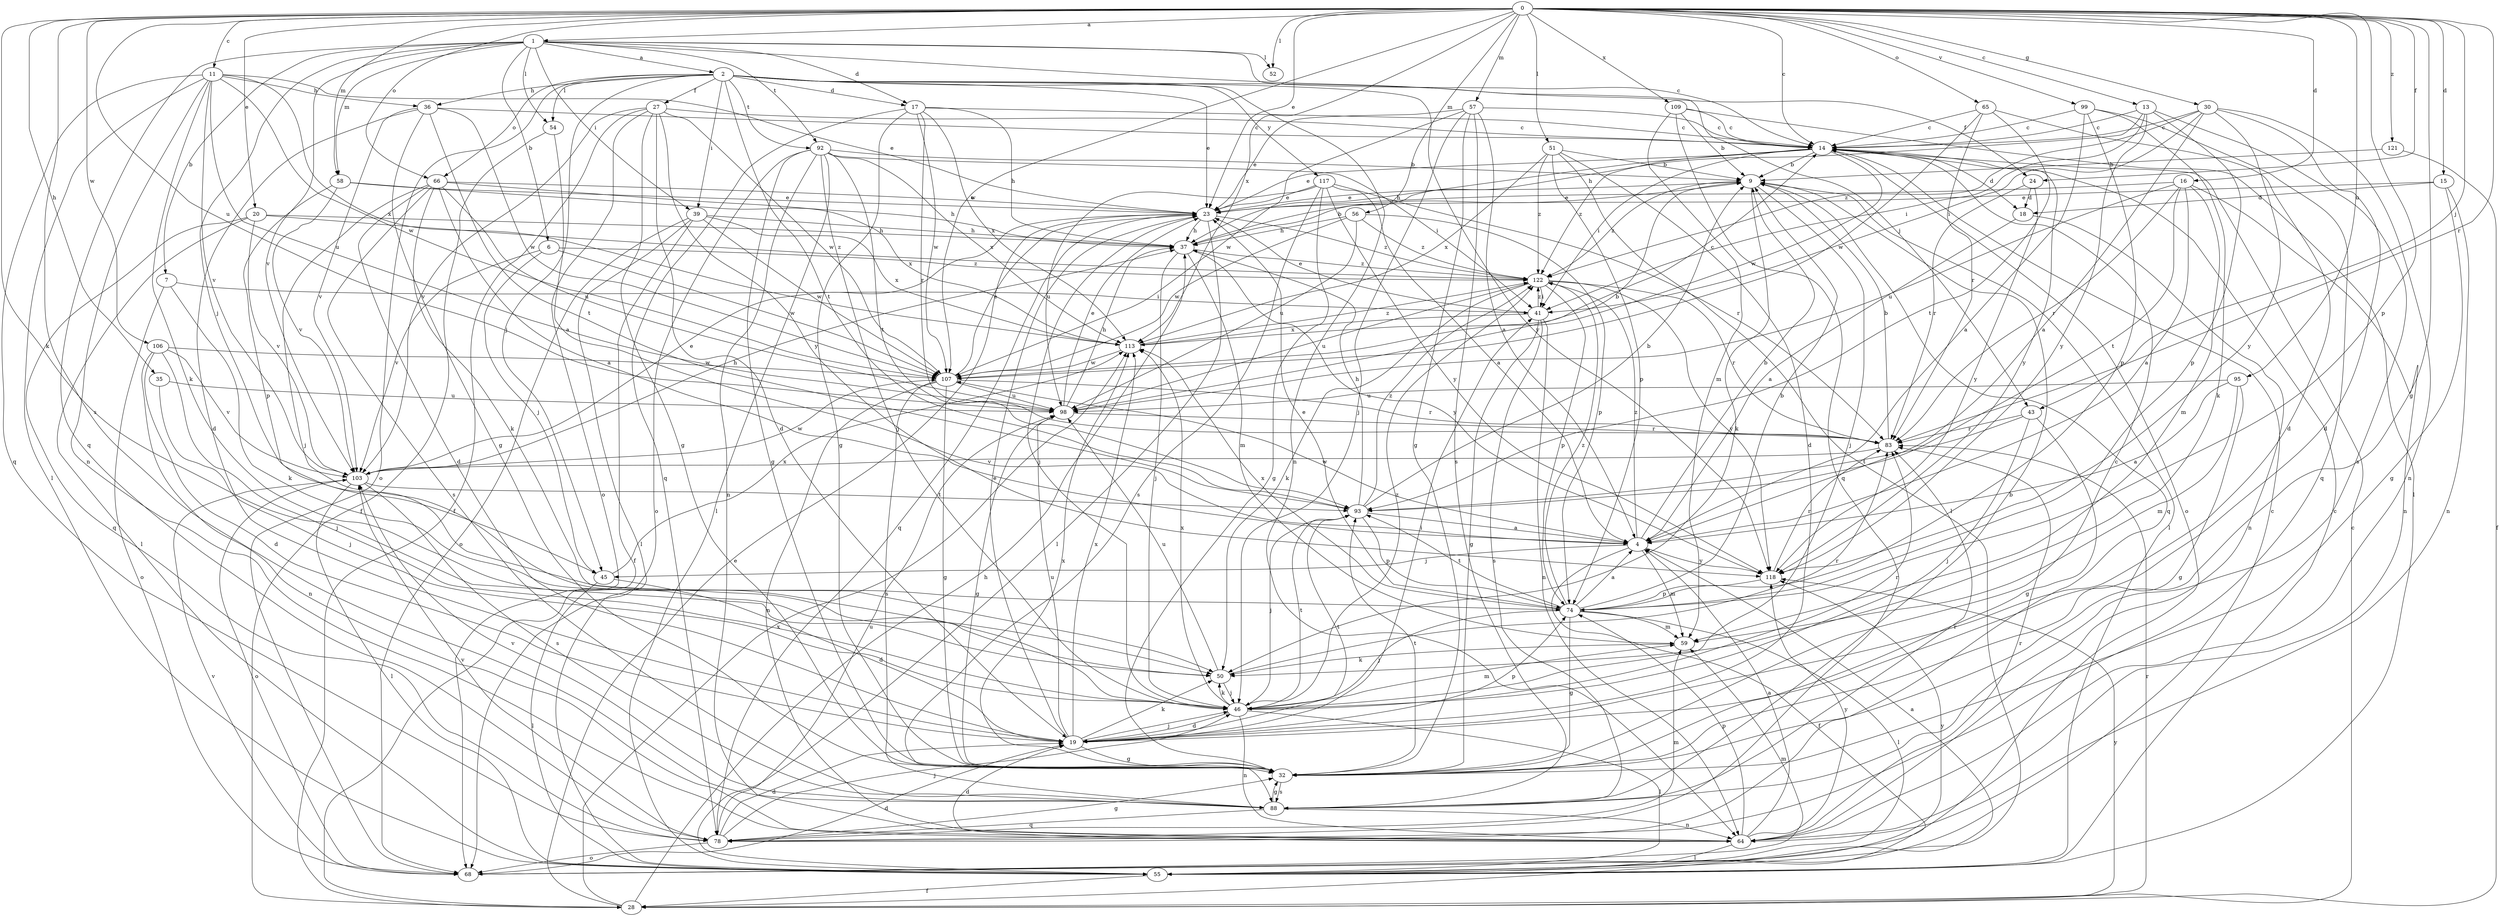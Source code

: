 strict digraph  {
0;
1;
2;
4;
6;
7;
9;
11;
13;
14;
15;
16;
17;
18;
19;
20;
23;
24;
27;
28;
30;
32;
35;
36;
37;
39;
41;
43;
45;
46;
50;
51;
52;
54;
55;
56;
57;
58;
59;
64;
65;
66;
68;
74;
78;
83;
88;
92;
93;
95;
98;
99;
103;
106;
107;
109;
113;
117;
118;
121;
122;
0 -> 1  [label=a];
0 -> 11  [label=c];
0 -> 13  [label=c];
0 -> 14  [label=c];
0 -> 15  [label=d];
0 -> 16  [label=d];
0 -> 20  [label=e];
0 -> 23  [label=e];
0 -> 24  [label=f];
0 -> 30  [label=g];
0 -> 32  [label=g];
0 -> 35  [label=h];
0 -> 43  [label=j];
0 -> 50  [label=k];
0 -> 51  [label=l];
0 -> 52  [label=l];
0 -> 56  [label=m];
0 -> 57  [label=m];
0 -> 58  [label=m];
0 -> 65  [label=o];
0 -> 66  [label=o];
0 -> 74  [label=p];
0 -> 83  [label=r];
0 -> 88  [label=s];
0 -> 95  [label=u];
0 -> 98  [label=u];
0 -> 99  [label=v];
0 -> 106  [label=w];
0 -> 107  [label=w];
0 -> 109  [label=x];
0 -> 113  [label=x];
0 -> 121  [label=z];
1 -> 2  [label=a];
1 -> 6  [label=b];
1 -> 7  [label=b];
1 -> 14  [label=c];
1 -> 17  [label=d];
1 -> 39  [label=i];
1 -> 43  [label=j];
1 -> 45  [label=j];
1 -> 52  [label=l];
1 -> 54  [label=l];
1 -> 58  [label=m];
1 -> 78  [label=q];
1 -> 92  [label=t];
1 -> 103  [label=v];
2 -> 17  [label=d];
2 -> 23  [label=e];
2 -> 24  [label=f];
2 -> 27  [label=f];
2 -> 36  [label=h];
2 -> 39  [label=i];
2 -> 45  [label=j];
2 -> 54  [label=l];
2 -> 64  [label=n];
2 -> 66  [label=o];
2 -> 68  [label=o];
2 -> 92  [label=t];
2 -> 93  [label=t];
2 -> 117  [label=y];
2 -> 118  [label=y];
4 -> 9  [label=b];
4 -> 28  [label=f];
4 -> 45  [label=j];
4 -> 59  [label=m];
4 -> 107  [label=w];
4 -> 118  [label=y];
4 -> 122  [label=z];
6 -> 45  [label=j];
6 -> 103  [label=v];
6 -> 107  [label=w];
6 -> 122  [label=z];
7 -> 41  [label=i];
7 -> 50  [label=k];
7 -> 68  [label=o];
9 -> 23  [label=e];
9 -> 46  [label=j];
9 -> 50  [label=k];
9 -> 55  [label=l];
9 -> 78  [label=q];
9 -> 122  [label=z];
11 -> 23  [label=e];
11 -> 36  [label=h];
11 -> 50  [label=k];
11 -> 55  [label=l];
11 -> 64  [label=n];
11 -> 78  [label=q];
11 -> 98  [label=u];
11 -> 103  [label=v];
11 -> 107  [label=w];
11 -> 113  [label=x];
13 -> 14  [label=c];
13 -> 37  [label=h];
13 -> 41  [label=i];
13 -> 74  [label=p];
13 -> 88  [label=s];
13 -> 118  [label=y];
14 -> 9  [label=b];
14 -> 18  [label=d];
14 -> 23  [label=e];
14 -> 37  [label=h];
14 -> 41  [label=i];
14 -> 68  [label=o];
14 -> 107  [label=w];
14 -> 118  [label=y];
14 -> 122  [label=z];
15 -> 18  [label=d];
15 -> 23  [label=e];
15 -> 32  [label=g];
15 -> 64  [label=n];
16 -> 4  [label=a];
16 -> 23  [label=e];
16 -> 59  [label=m];
16 -> 64  [label=n];
16 -> 83  [label=r];
16 -> 93  [label=t];
16 -> 98  [label=u];
17 -> 14  [label=c];
17 -> 32  [label=g];
17 -> 37  [label=h];
17 -> 78  [label=q];
17 -> 83  [label=r];
17 -> 107  [label=w];
17 -> 113  [label=x];
18 -> 4  [label=a];
18 -> 64  [label=n];
19 -> 23  [label=e];
19 -> 32  [label=g];
19 -> 41  [label=i];
19 -> 46  [label=j];
19 -> 50  [label=k];
19 -> 74  [label=p];
19 -> 93  [label=t];
19 -> 98  [label=u];
19 -> 113  [label=x];
20 -> 37  [label=h];
20 -> 55  [label=l];
20 -> 78  [label=q];
20 -> 103  [label=v];
20 -> 122  [label=z];
23 -> 37  [label=h];
23 -> 46  [label=j];
23 -> 55  [label=l];
23 -> 78  [label=q];
23 -> 122  [label=z];
24 -> 18  [label=d];
24 -> 83  [label=r];
24 -> 118  [label=y];
27 -> 14  [label=c];
27 -> 19  [label=d];
27 -> 28  [label=f];
27 -> 32  [label=g];
27 -> 68  [label=o];
27 -> 103  [label=v];
27 -> 107  [label=w];
27 -> 118  [label=y];
28 -> 14  [label=c];
28 -> 23  [label=e];
28 -> 37  [label=h];
28 -> 83  [label=r];
28 -> 113  [label=x];
28 -> 118  [label=y];
30 -> 4  [label=a];
30 -> 14  [label=c];
30 -> 19  [label=d];
30 -> 41  [label=i];
30 -> 64  [label=n];
30 -> 118  [label=y];
30 -> 122  [label=z];
32 -> 14  [label=c];
32 -> 88  [label=s];
32 -> 93  [label=t];
32 -> 113  [label=x];
35 -> 46  [label=j];
35 -> 98  [label=u];
36 -> 14  [label=c];
36 -> 19  [label=d];
36 -> 32  [label=g];
36 -> 93  [label=t];
36 -> 103  [label=v];
36 -> 107  [label=w];
37 -> 9  [label=b];
37 -> 46  [label=j];
37 -> 59  [label=m];
37 -> 118  [label=y];
37 -> 122  [label=z];
39 -> 28  [label=f];
39 -> 37  [label=h];
39 -> 55  [label=l];
39 -> 68  [label=o];
39 -> 107  [label=w];
39 -> 113  [label=x];
41 -> 23  [label=e];
41 -> 32  [label=g];
41 -> 64  [label=n];
41 -> 88  [label=s];
41 -> 113  [label=x];
41 -> 122  [label=z];
43 -> 32  [label=g];
43 -> 46  [label=j];
43 -> 83  [label=r];
43 -> 93  [label=t];
45 -> 19  [label=d];
45 -> 55  [label=l];
45 -> 113  [label=x];
46 -> 19  [label=d];
46 -> 50  [label=k];
46 -> 55  [label=l];
46 -> 59  [label=m];
46 -> 64  [label=n];
46 -> 83  [label=r];
46 -> 93  [label=t];
46 -> 113  [label=x];
46 -> 122  [label=z];
50 -> 46  [label=j];
50 -> 83  [label=r];
50 -> 98  [label=u];
51 -> 9  [label=b];
51 -> 19  [label=d];
51 -> 55  [label=l];
51 -> 74  [label=p];
51 -> 113  [label=x];
51 -> 122  [label=z];
54 -> 4  [label=a];
54 -> 28  [label=f];
55 -> 4  [label=a];
55 -> 14  [label=c];
55 -> 28  [label=f];
56 -> 37  [label=h];
56 -> 74  [label=p];
56 -> 98  [label=u];
56 -> 107  [label=w];
56 -> 122  [label=z];
57 -> 4  [label=a];
57 -> 14  [label=c];
57 -> 23  [label=e];
57 -> 32  [label=g];
57 -> 46  [label=j];
57 -> 88  [label=s];
57 -> 107  [label=w];
58 -> 23  [label=e];
58 -> 74  [label=p];
58 -> 103  [label=v];
58 -> 113  [label=x];
59 -> 50  [label=k];
64 -> 4  [label=a];
64 -> 19  [label=d];
64 -> 55  [label=l];
64 -> 74  [label=p];
64 -> 83  [label=r];
64 -> 118  [label=y];
65 -> 14  [label=c];
65 -> 19  [label=d];
65 -> 83  [label=r];
65 -> 93  [label=t];
65 -> 107  [label=w];
66 -> 4  [label=a];
66 -> 19  [label=d];
66 -> 23  [label=e];
66 -> 37  [label=h];
66 -> 46  [label=j];
66 -> 50  [label=k];
66 -> 88  [label=s];
66 -> 98  [label=u];
68 -> 14  [label=c];
68 -> 19  [label=d];
68 -> 59  [label=m];
68 -> 103  [label=v];
68 -> 118  [label=y];
74 -> 4  [label=a];
74 -> 9  [label=b];
74 -> 23  [label=e];
74 -> 32  [label=g];
74 -> 46  [label=j];
74 -> 55  [label=l];
74 -> 59  [label=m];
74 -> 93  [label=t];
74 -> 113  [label=x];
74 -> 122  [label=z];
78 -> 19  [label=d];
78 -> 32  [label=g];
78 -> 46  [label=j];
78 -> 59  [label=m];
78 -> 68  [label=o];
78 -> 98  [label=u];
78 -> 103  [label=v];
83 -> 9  [label=b];
83 -> 103  [label=v];
88 -> 9  [label=b];
88 -> 32  [label=g];
88 -> 64  [label=n];
88 -> 78  [label=q];
88 -> 83  [label=r];
88 -> 103  [label=v];
92 -> 9  [label=b];
92 -> 32  [label=g];
92 -> 41  [label=i];
92 -> 46  [label=j];
92 -> 55  [label=l];
92 -> 64  [label=n];
92 -> 68  [label=o];
92 -> 93  [label=t];
92 -> 113  [label=x];
93 -> 4  [label=a];
93 -> 9  [label=b];
93 -> 37  [label=h];
93 -> 46  [label=j];
93 -> 74  [label=p];
93 -> 122  [label=z];
95 -> 4  [label=a];
95 -> 32  [label=g];
95 -> 59  [label=m];
95 -> 98  [label=u];
98 -> 9  [label=b];
98 -> 23  [label=e];
98 -> 32  [label=g];
98 -> 37  [label=h];
98 -> 83  [label=r];
99 -> 4  [label=a];
99 -> 14  [label=c];
99 -> 50  [label=k];
99 -> 74  [label=p];
99 -> 78  [label=q];
103 -> 23  [label=e];
103 -> 37  [label=h];
103 -> 55  [label=l];
103 -> 68  [label=o];
103 -> 88  [label=s];
103 -> 93  [label=t];
103 -> 107  [label=w];
106 -> 19  [label=d];
106 -> 46  [label=j];
106 -> 64  [label=n];
106 -> 103  [label=v];
106 -> 107  [label=w];
107 -> 23  [label=e];
107 -> 32  [label=g];
107 -> 64  [label=n];
107 -> 83  [label=r];
107 -> 88  [label=s];
107 -> 98  [label=u];
109 -> 9  [label=b];
109 -> 14  [label=c];
109 -> 55  [label=l];
109 -> 59  [label=m];
109 -> 78  [label=q];
113 -> 14  [label=c];
113 -> 107  [label=w];
113 -> 122  [label=z];
117 -> 4  [label=a];
117 -> 23  [label=e];
117 -> 32  [label=g];
117 -> 83  [label=r];
117 -> 88  [label=s];
117 -> 98  [label=u];
117 -> 118  [label=y];
118 -> 74  [label=p];
118 -> 83  [label=r];
121 -> 9  [label=b];
121 -> 28  [label=f];
122 -> 41  [label=i];
122 -> 50  [label=k];
122 -> 74  [label=p];
122 -> 83  [label=r];
122 -> 98  [label=u];
122 -> 118  [label=y];
}
